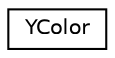 digraph "Graphical Class Hierarchy"
{
 // LATEX_PDF_SIZE
  edge [fontname="Helvetica",fontsize="10",labelfontname="Helvetica",labelfontsize="10"];
  node [fontname="Helvetica",fontsize="10",shape=record];
  rankdir="LR";
  Node0 [label="YColor",height=0.2,width=0.4,color="black", fillcolor="white", style="filled",URL="$classYColor.html",tooltip=" "];
}
